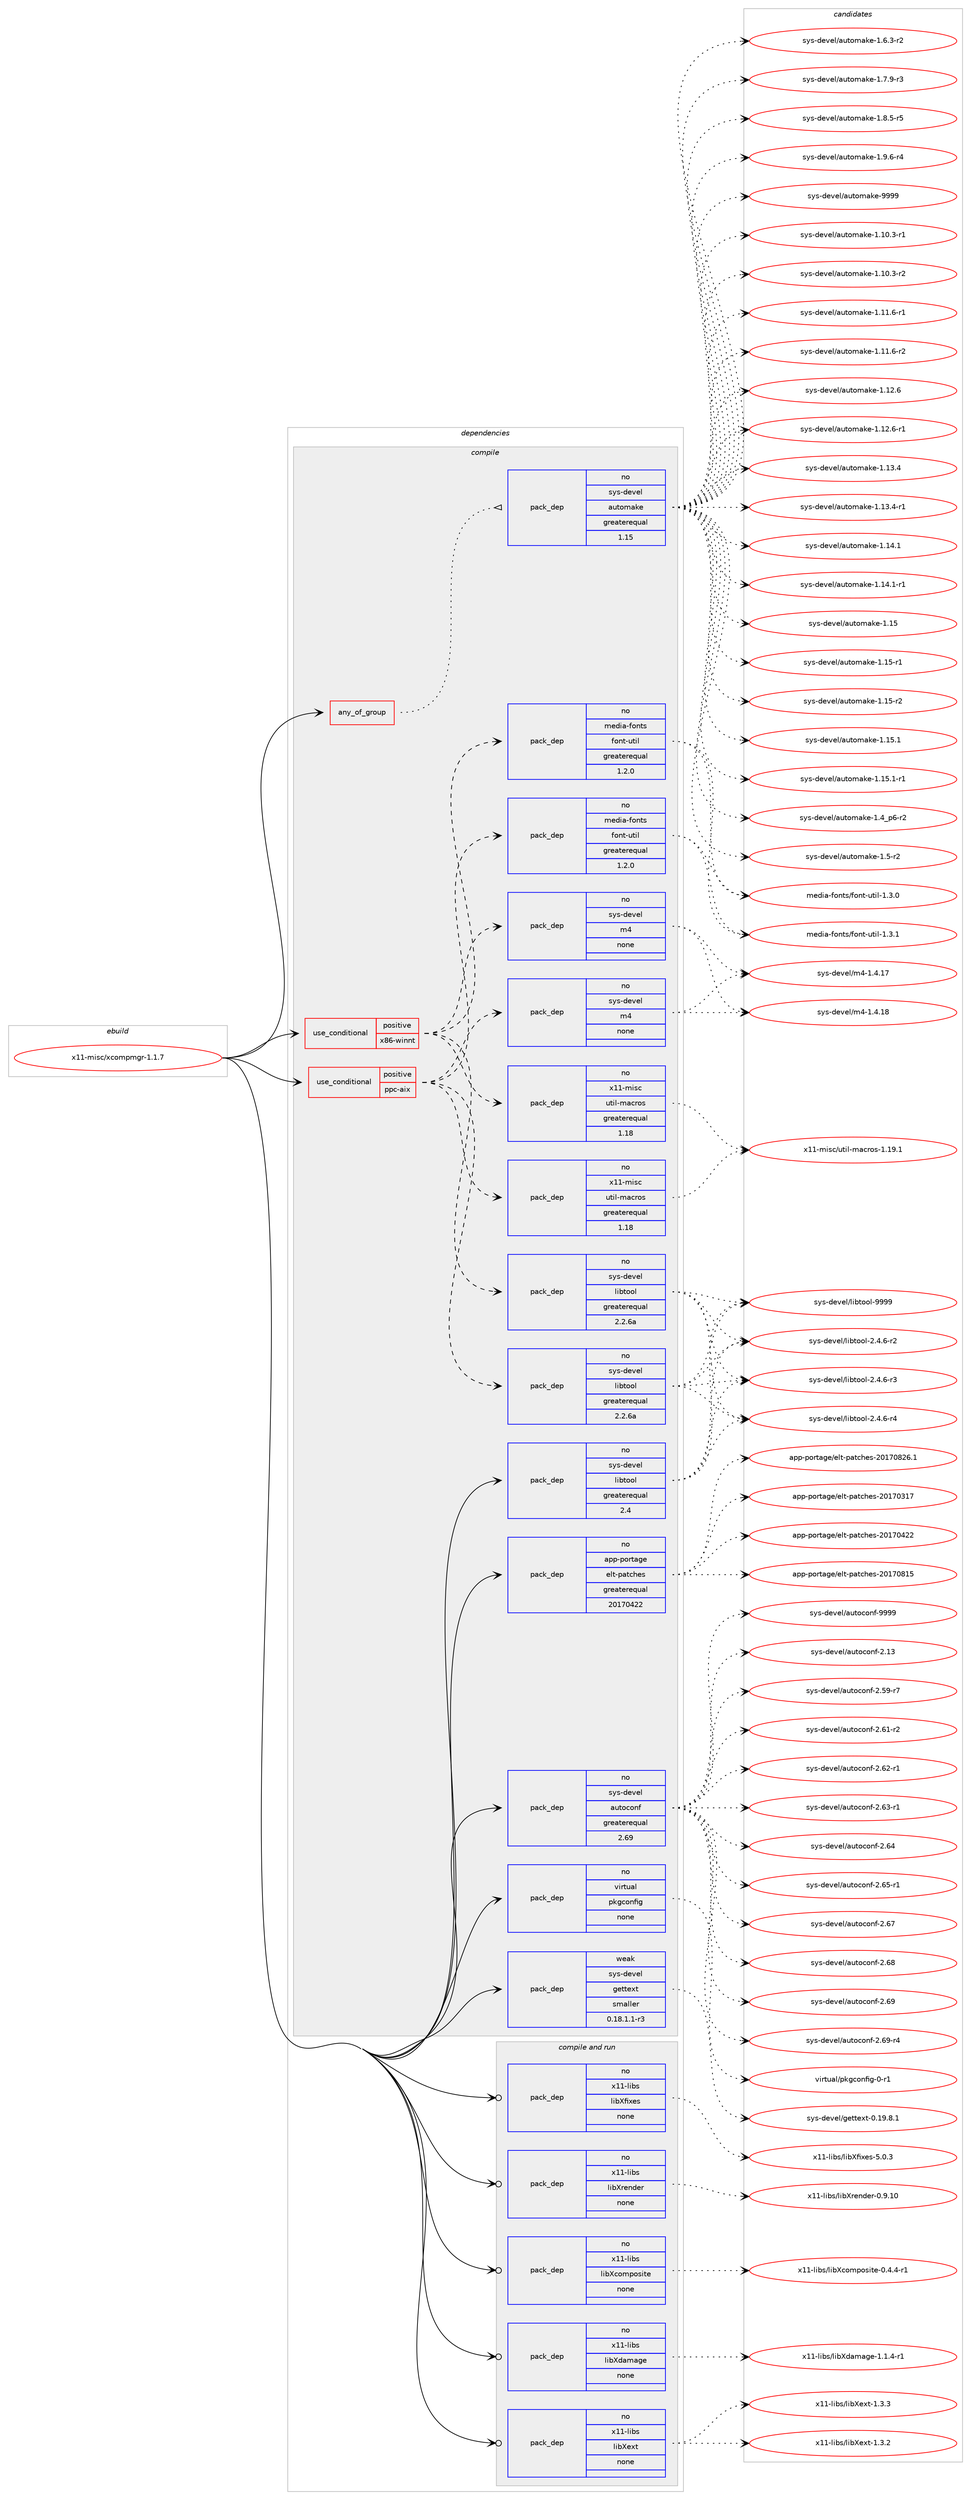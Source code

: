 digraph prolog {

# *************
# Graph options
# *************

newrank=true;
concentrate=true;
compound=true;
graph [rankdir=LR,fontname=Helvetica,fontsize=10,ranksep=1.5];#, ranksep=2.5, nodesep=0.2];
edge  [arrowhead=vee];
node  [fontname=Helvetica,fontsize=10];

# **********
# The ebuild
# **********

subgraph cluster_leftcol {
color=gray;
rank=same;
label=<<i>ebuild</i>>;
id [label="x11-misc/xcompmgr-1.1.7", color=red, width=4, href="../x11-misc/xcompmgr-1.1.7.svg"];
}

# ****************
# The dependencies
# ****************

subgraph cluster_midcol {
color=gray;
label=<<i>dependencies</i>>;
subgraph cluster_compile {
fillcolor="#eeeeee";
style=filled;
label=<<i>compile</i>>;
subgraph any9516 {
dependency524988 [label=<<TABLE BORDER="0" CELLBORDER="1" CELLSPACING="0" CELLPADDING="4"><TR><TD CELLPADDING="10">any_of_group</TD></TR></TABLE>>, shape=none, color=red];subgraph pack391744 {
dependency524989 [label=<<TABLE BORDER="0" CELLBORDER="1" CELLSPACING="0" CELLPADDING="4" WIDTH="220"><TR><TD ROWSPAN="6" CELLPADDING="30">pack_dep</TD></TR><TR><TD WIDTH="110">no</TD></TR><TR><TD>sys-devel</TD></TR><TR><TD>automake</TD></TR><TR><TD>greaterequal</TD></TR><TR><TD>1.15</TD></TR></TABLE>>, shape=none, color=blue];
}
dependency524988:e -> dependency524989:w [weight=20,style="dotted",arrowhead="oinv"];
}
id:e -> dependency524988:w [weight=20,style="solid",arrowhead="vee"];
subgraph cond123385 {
dependency524990 [label=<<TABLE BORDER="0" CELLBORDER="1" CELLSPACING="0" CELLPADDING="4"><TR><TD ROWSPAN="3" CELLPADDING="10">use_conditional</TD></TR><TR><TD>positive</TD></TR><TR><TD>ppc-aix</TD></TR></TABLE>>, shape=none, color=red];
subgraph pack391745 {
dependency524991 [label=<<TABLE BORDER="0" CELLBORDER="1" CELLSPACING="0" CELLPADDING="4" WIDTH="220"><TR><TD ROWSPAN="6" CELLPADDING="30">pack_dep</TD></TR><TR><TD WIDTH="110">no</TD></TR><TR><TD>sys-devel</TD></TR><TR><TD>libtool</TD></TR><TR><TD>greaterequal</TD></TR><TR><TD>2.2.6a</TD></TR></TABLE>>, shape=none, color=blue];
}
dependency524990:e -> dependency524991:w [weight=20,style="dashed",arrowhead="vee"];
subgraph pack391746 {
dependency524992 [label=<<TABLE BORDER="0" CELLBORDER="1" CELLSPACING="0" CELLPADDING="4" WIDTH="220"><TR><TD ROWSPAN="6" CELLPADDING="30">pack_dep</TD></TR><TR><TD WIDTH="110">no</TD></TR><TR><TD>sys-devel</TD></TR><TR><TD>m4</TD></TR><TR><TD>none</TD></TR><TR><TD></TD></TR></TABLE>>, shape=none, color=blue];
}
dependency524990:e -> dependency524992:w [weight=20,style="dashed",arrowhead="vee"];
subgraph pack391747 {
dependency524993 [label=<<TABLE BORDER="0" CELLBORDER="1" CELLSPACING="0" CELLPADDING="4" WIDTH="220"><TR><TD ROWSPAN="6" CELLPADDING="30">pack_dep</TD></TR><TR><TD WIDTH="110">no</TD></TR><TR><TD>x11-misc</TD></TR><TR><TD>util-macros</TD></TR><TR><TD>greaterequal</TD></TR><TR><TD>1.18</TD></TR></TABLE>>, shape=none, color=blue];
}
dependency524990:e -> dependency524993:w [weight=20,style="dashed",arrowhead="vee"];
subgraph pack391748 {
dependency524994 [label=<<TABLE BORDER="0" CELLBORDER="1" CELLSPACING="0" CELLPADDING="4" WIDTH="220"><TR><TD ROWSPAN="6" CELLPADDING="30">pack_dep</TD></TR><TR><TD WIDTH="110">no</TD></TR><TR><TD>media-fonts</TD></TR><TR><TD>font-util</TD></TR><TR><TD>greaterequal</TD></TR><TR><TD>1.2.0</TD></TR></TABLE>>, shape=none, color=blue];
}
dependency524990:e -> dependency524994:w [weight=20,style="dashed",arrowhead="vee"];
}
id:e -> dependency524990:w [weight=20,style="solid",arrowhead="vee"];
subgraph cond123386 {
dependency524995 [label=<<TABLE BORDER="0" CELLBORDER="1" CELLSPACING="0" CELLPADDING="4"><TR><TD ROWSPAN="3" CELLPADDING="10">use_conditional</TD></TR><TR><TD>positive</TD></TR><TR><TD>x86-winnt</TD></TR></TABLE>>, shape=none, color=red];
subgraph pack391749 {
dependency524996 [label=<<TABLE BORDER="0" CELLBORDER="1" CELLSPACING="0" CELLPADDING="4" WIDTH="220"><TR><TD ROWSPAN="6" CELLPADDING="30">pack_dep</TD></TR><TR><TD WIDTH="110">no</TD></TR><TR><TD>sys-devel</TD></TR><TR><TD>libtool</TD></TR><TR><TD>greaterequal</TD></TR><TR><TD>2.2.6a</TD></TR></TABLE>>, shape=none, color=blue];
}
dependency524995:e -> dependency524996:w [weight=20,style="dashed",arrowhead="vee"];
subgraph pack391750 {
dependency524997 [label=<<TABLE BORDER="0" CELLBORDER="1" CELLSPACING="0" CELLPADDING="4" WIDTH="220"><TR><TD ROWSPAN="6" CELLPADDING="30">pack_dep</TD></TR><TR><TD WIDTH="110">no</TD></TR><TR><TD>sys-devel</TD></TR><TR><TD>m4</TD></TR><TR><TD>none</TD></TR><TR><TD></TD></TR></TABLE>>, shape=none, color=blue];
}
dependency524995:e -> dependency524997:w [weight=20,style="dashed",arrowhead="vee"];
subgraph pack391751 {
dependency524998 [label=<<TABLE BORDER="0" CELLBORDER="1" CELLSPACING="0" CELLPADDING="4" WIDTH="220"><TR><TD ROWSPAN="6" CELLPADDING="30">pack_dep</TD></TR><TR><TD WIDTH="110">no</TD></TR><TR><TD>x11-misc</TD></TR><TR><TD>util-macros</TD></TR><TR><TD>greaterequal</TD></TR><TR><TD>1.18</TD></TR></TABLE>>, shape=none, color=blue];
}
dependency524995:e -> dependency524998:w [weight=20,style="dashed",arrowhead="vee"];
subgraph pack391752 {
dependency524999 [label=<<TABLE BORDER="0" CELLBORDER="1" CELLSPACING="0" CELLPADDING="4" WIDTH="220"><TR><TD ROWSPAN="6" CELLPADDING="30">pack_dep</TD></TR><TR><TD WIDTH="110">no</TD></TR><TR><TD>media-fonts</TD></TR><TR><TD>font-util</TD></TR><TR><TD>greaterequal</TD></TR><TR><TD>1.2.0</TD></TR></TABLE>>, shape=none, color=blue];
}
dependency524995:e -> dependency524999:w [weight=20,style="dashed",arrowhead="vee"];
}
id:e -> dependency524995:w [weight=20,style="solid",arrowhead="vee"];
subgraph pack391753 {
dependency525000 [label=<<TABLE BORDER="0" CELLBORDER="1" CELLSPACING="0" CELLPADDING="4" WIDTH="220"><TR><TD ROWSPAN="6" CELLPADDING="30">pack_dep</TD></TR><TR><TD WIDTH="110">no</TD></TR><TR><TD>app-portage</TD></TR><TR><TD>elt-patches</TD></TR><TR><TD>greaterequal</TD></TR><TR><TD>20170422</TD></TR></TABLE>>, shape=none, color=blue];
}
id:e -> dependency525000:w [weight=20,style="solid",arrowhead="vee"];
subgraph pack391754 {
dependency525001 [label=<<TABLE BORDER="0" CELLBORDER="1" CELLSPACING="0" CELLPADDING="4" WIDTH="220"><TR><TD ROWSPAN="6" CELLPADDING="30">pack_dep</TD></TR><TR><TD WIDTH="110">no</TD></TR><TR><TD>sys-devel</TD></TR><TR><TD>autoconf</TD></TR><TR><TD>greaterequal</TD></TR><TR><TD>2.69</TD></TR></TABLE>>, shape=none, color=blue];
}
id:e -> dependency525001:w [weight=20,style="solid",arrowhead="vee"];
subgraph pack391755 {
dependency525002 [label=<<TABLE BORDER="0" CELLBORDER="1" CELLSPACING="0" CELLPADDING="4" WIDTH="220"><TR><TD ROWSPAN="6" CELLPADDING="30">pack_dep</TD></TR><TR><TD WIDTH="110">no</TD></TR><TR><TD>sys-devel</TD></TR><TR><TD>libtool</TD></TR><TR><TD>greaterequal</TD></TR><TR><TD>2.4</TD></TR></TABLE>>, shape=none, color=blue];
}
id:e -> dependency525002:w [weight=20,style="solid",arrowhead="vee"];
subgraph pack391756 {
dependency525003 [label=<<TABLE BORDER="0" CELLBORDER="1" CELLSPACING="0" CELLPADDING="4" WIDTH="220"><TR><TD ROWSPAN="6" CELLPADDING="30">pack_dep</TD></TR><TR><TD WIDTH="110">no</TD></TR><TR><TD>virtual</TD></TR><TR><TD>pkgconfig</TD></TR><TR><TD>none</TD></TR><TR><TD></TD></TR></TABLE>>, shape=none, color=blue];
}
id:e -> dependency525003:w [weight=20,style="solid",arrowhead="vee"];
subgraph pack391757 {
dependency525004 [label=<<TABLE BORDER="0" CELLBORDER="1" CELLSPACING="0" CELLPADDING="4" WIDTH="220"><TR><TD ROWSPAN="6" CELLPADDING="30">pack_dep</TD></TR><TR><TD WIDTH="110">weak</TD></TR><TR><TD>sys-devel</TD></TR><TR><TD>gettext</TD></TR><TR><TD>smaller</TD></TR><TR><TD>0.18.1.1-r3</TD></TR></TABLE>>, shape=none, color=blue];
}
id:e -> dependency525004:w [weight=20,style="solid",arrowhead="vee"];
}
subgraph cluster_compileandrun {
fillcolor="#eeeeee";
style=filled;
label=<<i>compile and run</i>>;
subgraph pack391758 {
dependency525005 [label=<<TABLE BORDER="0" CELLBORDER="1" CELLSPACING="0" CELLPADDING="4" WIDTH="220"><TR><TD ROWSPAN="6" CELLPADDING="30">pack_dep</TD></TR><TR><TD WIDTH="110">no</TD></TR><TR><TD>x11-libs</TD></TR><TR><TD>libXcomposite</TD></TR><TR><TD>none</TD></TR><TR><TD></TD></TR></TABLE>>, shape=none, color=blue];
}
id:e -> dependency525005:w [weight=20,style="solid",arrowhead="odotvee"];
subgraph pack391759 {
dependency525006 [label=<<TABLE BORDER="0" CELLBORDER="1" CELLSPACING="0" CELLPADDING="4" WIDTH="220"><TR><TD ROWSPAN="6" CELLPADDING="30">pack_dep</TD></TR><TR><TD WIDTH="110">no</TD></TR><TR><TD>x11-libs</TD></TR><TR><TD>libXdamage</TD></TR><TR><TD>none</TD></TR><TR><TD></TD></TR></TABLE>>, shape=none, color=blue];
}
id:e -> dependency525006:w [weight=20,style="solid",arrowhead="odotvee"];
subgraph pack391760 {
dependency525007 [label=<<TABLE BORDER="0" CELLBORDER="1" CELLSPACING="0" CELLPADDING="4" WIDTH="220"><TR><TD ROWSPAN="6" CELLPADDING="30">pack_dep</TD></TR><TR><TD WIDTH="110">no</TD></TR><TR><TD>x11-libs</TD></TR><TR><TD>libXext</TD></TR><TR><TD>none</TD></TR><TR><TD></TD></TR></TABLE>>, shape=none, color=blue];
}
id:e -> dependency525007:w [weight=20,style="solid",arrowhead="odotvee"];
subgraph pack391761 {
dependency525008 [label=<<TABLE BORDER="0" CELLBORDER="1" CELLSPACING="0" CELLPADDING="4" WIDTH="220"><TR><TD ROWSPAN="6" CELLPADDING="30">pack_dep</TD></TR><TR><TD WIDTH="110">no</TD></TR><TR><TD>x11-libs</TD></TR><TR><TD>libXfixes</TD></TR><TR><TD>none</TD></TR><TR><TD></TD></TR></TABLE>>, shape=none, color=blue];
}
id:e -> dependency525008:w [weight=20,style="solid",arrowhead="odotvee"];
subgraph pack391762 {
dependency525009 [label=<<TABLE BORDER="0" CELLBORDER="1" CELLSPACING="0" CELLPADDING="4" WIDTH="220"><TR><TD ROWSPAN="6" CELLPADDING="30">pack_dep</TD></TR><TR><TD WIDTH="110">no</TD></TR><TR><TD>x11-libs</TD></TR><TR><TD>libXrender</TD></TR><TR><TD>none</TD></TR><TR><TD></TD></TR></TABLE>>, shape=none, color=blue];
}
id:e -> dependency525009:w [weight=20,style="solid",arrowhead="odotvee"];
}
subgraph cluster_run {
fillcolor="#eeeeee";
style=filled;
label=<<i>run</i>>;
}
}

# **************
# The candidates
# **************

subgraph cluster_choices {
rank=same;
color=gray;
label=<<i>candidates</i>>;

subgraph choice391744 {
color=black;
nodesep=1;
choice11512111545100101118101108479711711611110997107101454946494846514511449 [label="sys-devel/automake-1.10.3-r1", color=red, width=4,href="../sys-devel/automake-1.10.3-r1.svg"];
choice11512111545100101118101108479711711611110997107101454946494846514511450 [label="sys-devel/automake-1.10.3-r2", color=red, width=4,href="../sys-devel/automake-1.10.3-r2.svg"];
choice11512111545100101118101108479711711611110997107101454946494946544511449 [label="sys-devel/automake-1.11.6-r1", color=red, width=4,href="../sys-devel/automake-1.11.6-r1.svg"];
choice11512111545100101118101108479711711611110997107101454946494946544511450 [label="sys-devel/automake-1.11.6-r2", color=red, width=4,href="../sys-devel/automake-1.11.6-r2.svg"];
choice1151211154510010111810110847971171161111099710710145494649504654 [label="sys-devel/automake-1.12.6", color=red, width=4,href="../sys-devel/automake-1.12.6.svg"];
choice11512111545100101118101108479711711611110997107101454946495046544511449 [label="sys-devel/automake-1.12.6-r1", color=red, width=4,href="../sys-devel/automake-1.12.6-r1.svg"];
choice1151211154510010111810110847971171161111099710710145494649514652 [label="sys-devel/automake-1.13.4", color=red, width=4,href="../sys-devel/automake-1.13.4.svg"];
choice11512111545100101118101108479711711611110997107101454946495146524511449 [label="sys-devel/automake-1.13.4-r1", color=red, width=4,href="../sys-devel/automake-1.13.4-r1.svg"];
choice1151211154510010111810110847971171161111099710710145494649524649 [label="sys-devel/automake-1.14.1", color=red, width=4,href="../sys-devel/automake-1.14.1.svg"];
choice11512111545100101118101108479711711611110997107101454946495246494511449 [label="sys-devel/automake-1.14.1-r1", color=red, width=4,href="../sys-devel/automake-1.14.1-r1.svg"];
choice115121115451001011181011084797117116111109971071014549464953 [label="sys-devel/automake-1.15", color=red, width=4,href="../sys-devel/automake-1.15.svg"];
choice1151211154510010111810110847971171161111099710710145494649534511449 [label="sys-devel/automake-1.15-r1", color=red, width=4,href="../sys-devel/automake-1.15-r1.svg"];
choice1151211154510010111810110847971171161111099710710145494649534511450 [label="sys-devel/automake-1.15-r2", color=red, width=4,href="../sys-devel/automake-1.15-r2.svg"];
choice1151211154510010111810110847971171161111099710710145494649534649 [label="sys-devel/automake-1.15.1", color=red, width=4,href="../sys-devel/automake-1.15.1.svg"];
choice11512111545100101118101108479711711611110997107101454946495346494511449 [label="sys-devel/automake-1.15.1-r1", color=red, width=4,href="../sys-devel/automake-1.15.1-r1.svg"];
choice115121115451001011181011084797117116111109971071014549465295112544511450 [label="sys-devel/automake-1.4_p6-r2", color=red, width=4,href="../sys-devel/automake-1.4_p6-r2.svg"];
choice11512111545100101118101108479711711611110997107101454946534511450 [label="sys-devel/automake-1.5-r2", color=red, width=4,href="../sys-devel/automake-1.5-r2.svg"];
choice115121115451001011181011084797117116111109971071014549465446514511450 [label="sys-devel/automake-1.6.3-r2", color=red, width=4,href="../sys-devel/automake-1.6.3-r2.svg"];
choice115121115451001011181011084797117116111109971071014549465546574511451 [label="sys-devel/automake-1.7.9-r3", color=red, width=4,href="../sys-devel/automake-1.7.9-r3.svg"];
choice115121115451001011181011084797117116111109971071014549465646534511453 [label="sys-devel/automake-1.8.5-r5", color=red, width=4,href="../sys-devel/automake-1.8.5-r5.svg"];
choice115121115451001011181011084797117116111109971071014549465746544511452 [label="sys-devel/automake-1.9.6-r4", color=red, width=4,href="../sys-devel/automake-1.9.6-r4.svg"];
choice115121115451001011181011084797117116111109971071014557575757 [label="sys-devel/automake-9999", color=red, width=4,href="../sys-devel/automake-9999.svg"];
dependency524989:e -> choice11512111545100101118101108479711711611110997107101454946494846514511449:w [style=dotted,weight="100"];
dependency524989:e -> choice11512111545100101118101108479711711611110997107101454946494846514511450:w [style=dotted,weight="100"];
dependency524989:e -> choice11512111545100101118101108479711711611110997107101454946494946544511449:w [style=dotted,weight="100"];
dependency524989:e -> choice11512111545100101118101108479711711611110997107101454946494946544511450:w [style=dotted,weight="100"];
dependency524989:e -> choice1151211154510010111810110847971171161111099710710145494649504654:w [style=dotted,weight="100"];
dependency524989:e -> choice11512111545100101118101108479711711611110997107101454946495046544511449:w [style=dotted,weight="100"];
dependency524989:e -> choice1151211154510010111810110847971171161111099710710145494649514652:w [style=dotted,weight="100"];
dependency524989:e -> choice11512111545100101118101108479711711611110997107101454946495146524511449:w [style=dotted,weight="100"];
dependency524989:e -> choice1151211154510010111810110847971171161111099710710145494649524649:w [style=dotted,weight="100"];
dependency524989:e -> choice11512111545100101118101108479711711611110997107101454946495246494511449:w [style=dotted,weight="100"];
dependency524989:e -> choice115121115451001011181011084797117116111109971071014549464953:w [style=dotted,weight="100"];
dependency524989:e -> choice1151211154510010111810110847971171161111099710710145494649534511449:w [style=dotted,weight="100"];
dependency524989:e -> choice1151211154510010111810110847971171161111099710710145494649534511450:w [style=dotted,weight="100"];
dependency524989:e -> choice1151211154510010111810110847971171161111099710710145494649534649:w [style=dotted,weight="100"];
dependency524989:e -> choice11512111545100101118101108479711711611110997107101454946495346494511449:w [style=dotted,weight="100"];
dependency524989:e -> choice115121115451001011181011084797117116111109971071014549465295112544511450:w [style=dotted,weight="100"];
dependency524989:e -> choice11512111545100101118101108479711711611110997107101454946534511450:w [style=dotted,weight="100"];
dependency524989:e -> choice115121115451001011181011084797117116111109971071014549465446514511450:w [style=dotted,weight="100"];
dependency524989:e -> choice115121115451001011181011084797117116111109971071014549465546574511451:w [style=dotted,weight="100"];
dependency524989:e -> choice115121115451001011181011084797117116111109971071014549465646534511453:w [style=dotted,weight="100"];
dependency524989:e -> choice115121115451001011181011084797117116111109971071014549465746544511452:w [style=dotted,weight="100"];
dependency524989:e -> choice115121115451001011181011084797117116111109971071014557575757:w [style=dotted,weight="100"];
}
subgraph choice391745 {
color=black;
nodesep=1;
choice1151211154510010111810110847108105981161111111084550465246544511450 [label="sys-devel/libtool-2.4.6-r2", color=red, width=4,href="../sys-devel/libtool-2.4.6-r2.svg"];
choice1151211154510010111810110847108105981161111111084550465246544511451 [label="sys-devel/libtool-2.4.6-r3", color=red, width=4,href="../sys-devel/libtool-2.4.6-r3.svg"];
choice1151211154510010111810110847108105981161111111084550465246544511452 [label="sys-devel/libtool-2.4.6-r4", color=red, width=4,href="../sys-devel/libtool-2.4.6-r4.svg"];
choice1151211154510010111810110847108105981161111111084557575757 [label="sys-devel/libtool-9999", color=red, width=4,href="../sys-devel/libtool-9999.svg"];
dependency524991:e -> choice1151211154510010111810110847108105981161111111084550465246544511450:w [style=dotted,weight="100"];
dependency524991:e -> choice1151211154510010111810110847108105981161111111084550465246544511451:w [style=dotted,weight="100"];
dependency524991:e -> choice1151211154510010111810110847108105981161111111084550465246544511452:w [style=dotted,weight="100"];
dependency524991:e -> choice1151211154510010111810110847108105981161111111084557575757:w [style=dotted,weight="100"];
}
subgraph choice391746 {
color=black;
nodesep=1;
choice11512111545100101118101108471095245494652464955 [label="sys-devel/m4-1.4.17", color=red, width=4,href="../sys-devel/m4-1.4.17.svg"];
choice11512111545100101118101108471095245494652464956 [label="sys-devel/m4-1.4.18", color=red, width=4,href="../sys-devel/m4-1.4.18.svg"];
dependency524992:e -> choice11512111545100101118101108471095245494652464955:w [style=dotted,weight="100"];
dependency524992:e -> choice11512111545100101118101108471095245494652464956:w [style=dotted,weight="100"];
}
subgraph choice391747 {
color=black;
nodesep=1;
choice120494945109105115994711711610510845109979911411111545494649574649 [label="x11-misc/util-macros-1.19.1", color=red, width=4,href="../x11-misc/util-macros-1.19.1.svg"];
dependency524993:e -> choice120494945109105115994711711610510845109979911411111545494649574649:w [style=dotted,weight="100"];
}
subgraph choice391748 {
color=black;
nodesep=1;
choice10910110010597451021111101161154710211111011645117116105108454946514648 [label="media-fonts/font-util-1.3.0", color=red, width=4,href="../media-fonts/font-util-1.3.0.svg"];
choice10910110010597451021111101161154710211111011645117116105108454946514649 [label="media-fonts/font-util-1.3.1", color=red, width=4,href="../media-fonts/font-util-1.3.1.svg"];
dependency524994:e -> choice10910110010597451021111101161154710211111011645117116105108454946514648:w [style=dotted,weight="100"];
dependency524994:e -> choice10910110010597451021111101161154710211111011645117116105108454946514649:w [style=dotted,weight="100"];
}
subgraph choice391749 {
color=black;
nodesep=1;
choice1151211154510010111810110847108105981161111111084550465246544511450 [label="sys-devel/libtool-2.4.6-r2", color=red, width=4,href="../sys-devel/libtool-2.4.6-r2.svg"];
choice1151211154510010111810110847108105981161111111084550465246544511451 [label="sys-devel/libtool-2.4.6-r3", color=red, width=4,href="../sys-devel/libtool-2.4.6-r3.svg"];
choice1151211154510010111810110847108105981161111111084550465246544511452 [label="sys-devel/libtool-2.4.6-r4", color=red, width=4,href="../sys-devel/libtool-2.4.6-r4.svg"];
choice1151211154510010111810110847108105981161111111084557575757 [label="sys-devel/libtool-9999", color=red, width=4,href="../sys-devel/libtool-9999.svg"];
dependency524996:e -> choice1151211154510010111810110847108105981161111111084550465246544511450:w [style=dotted,weight="100"];
dependency524996:e -> choice1151211154510010111810110847108105981161111111084550465246544511451:w [style=dotted,weight="100"];
dependency524996:e -> choice1151211154510010111810110847108105981161111111084550465246544511452:w [style=dotted,weight="100"];
dependency524996:e -> choice1151211154510010111810110847108105981161111111084557575757:w [style=dotted,weight="100"];
}
subgraph choice391750 {
color=black;
nodesep=1;
choice11512111545100101118101108471095245494652464955 [label="sys-devel/m4-1.4.17", color=red, width=4,href="../sys-devel/m4-1.4.17.svg"];
choice11512111545100101118101108471095245494652464956 [label="sys-devel/m4-1.4.18", color=red, width=4,href="../sys-devel/m4-1.4.18.svg"];
dependency524997:e -> choice11512111545100101118101108471095245494652464955:w [style=dotted,weight="100"];
dependency524997:e -> choice11512111545100101118101108471095245494652464956:w [style=dotted,weight="100"];
}
subgraph choice391751 {
color=black;
nodesep=1;
choice120494945109105115994711711610510845109979911411111545494649574649 [label="x11-misc/util-macros-1.19.1", color=red, width=4,href="../x11-misc/util-macros-1.19.1.svg"];
dependency524998:e -> choice120494945109105115994711711610510845109979911411111545494649574649:w [style=dotted,weight="100"];
}
subgraph choice391752 {
color=black;
nodesep=1;
choice10910110010597451021111101161154710211111011645117116105108454946514648 [label="media-fonts/font-util-1.3.0", color=red, width=4,href="../media-fonts/font-util-1.3.0.svg"];
choice10910110010597451021111101161154710211111011645117116105108454946514649 [label="media-fonts/font-util-1.3.1", color=red, width=4,href="../media-fonts/font-util-1.3.1.svg"];
dependency524999:e -> choice10910110010597451021111101161154710211111011645117116105108454946514648:w [style=dotted,weight="100"];
dependency524999:e -> choice10910110010597451021111101161154710211111011645117116105108454946514649:w [style=dotted,weight="100"];
}
subgraph choice391753 {
color=black;
nodesep=1;
choice97112112451121111141169710310147101108116451129711699104101115455048495548514955 [label="app-portage/elt-patches-20170317", color=red, width=4,href="../app-portage/elt-patches-20170317.svg"];
choice97112112451121111141169710310147101108116451129711699104101115455048495548525050 [label="app-portage/elt-patches-20170422", color=red, width=4,href="../app-portage/elt-patches-20170422.svg"];
choice97112112451121111141169710310147101108116451129711699104101115455048495548564953 [label="app-portage/elt-patches-20170815", color=red, width=4,href="../app-portage/elt-patches-20170815.svg"];
choice971121124511211111411697103101471011081164511297116991041011154550484955485650544649 [label="app-portage/elt-patches-20170826.1", color=red, width=4,href="../app-portage/elt-patches-20170826.1.svg"];
dependency525000:e -> choice97112112451121111141169710310147101108116451129711699104101115455048495548514955:w [style=dotted,weight="100"];
dependency525000:e -> choice97112112451121111141169710310147101108116451129711699104101115455048495548525050:w [style=dotted,weight="100"];
dependency525000:e -> choice97112112451121111141169710310147101108116451129711699104101115455048495548564953:w [style=dotted,weight="100"];
dependency525000:e -> choice971121124511211111411697103101471011081164511297116991041011154550484955485650544649:w [style=dotted,weight="100"];
}
subgraph choice391754 {
color=black;
nodesep=1;
choice115121115451001011181011084797117116111991111101024550464951 [label="sys-devel/autoconf-2.13", color=red, width=4,href="../sys-devel/autoconf-2.13.svg"];
choice1151211154510010111810110847971171161119911111010245504653574511455 [label="sys-devel/autoconf-2.59-r7", color=red, width=4,href="../sys-devel/autoconf-2.59-r7.svg"];
choice1151211154510010111810110847971171161119911111010245504654494511450 [label="sys-devel/autoconf-2.61-r2", color=red, width=4,href="../sys-devel/autoconf-2.61-r2.svg"];
choice1151211154510010111810110847971171161119911111010245504654504511449 [label="sys-devel/autoconf-2.62-r1", color=red, width=4,href="../sys-devel/autoconf-2.62-r1.svg"];
choice1151211154510010111810110847971171161119911111010245504654514511449 [label="sys-devel/autoconf-2.63-r1", color=red, width=4,href="../sys-devel/autoconf-2.63-r1.svg"];
choice115121115451001011181011084797117116111991111101024550465452 [label="sys-devel/autoconf-2.64", color=red, width=4,href="../sys-devel/autoconf-2.64.svg"];
choice1151211154510010111810110847971171161119911111010245504654534511449 [label="sys-devel/autoconf-2.65-r1", color=red, width=4,href="../sys-devel/autoconf-2.65-r1.svg"];
choice115121115451001011181011084797117116111991111101024550465455 [label="sys-devel/autoconf-2.67", color=red, width=4,href="../sys-devel/autoconf-2.67.svg"];
choice115121115451001011181011084797117116111991111101024550465456 [label="sys-devel/autoconf-2.68", color=red, width=4,href="../sys-devel/autoconf-2.68.svg"];
choice115121115451001011181011084797117116111991111101024550465457 [label="sys-devel/autoconf-2.69", color=red, width=4,href="../sys-devel/autoconf-2.69.svg"];
choice1151211154510010111810110847971171161119911111010245504654574511452 [label="sys-devel/autoconf-2.69-r4", color=red, width=4,href="../sys-devel/autoconf-2.69-r4.svg"];
choice115121115451001011181011084797117116111991111101024557575757 [label="sys-devel/autoconf-9999", color=red, width=4,href="../sys-devel/autoconf-9999.svg"];
dependency525001:e -> choice115121115451001011181011084797117116111991111101024550464951:w [style=dotted,weight="100"];
dependency525001:e -> choice1151211154510010111810110847971171161119911111010245504653574511455:w [style=dotted,weight="100"];
dependency525001:e -> choice1151211154510010111810110847971171161119911111010245504654494511450:w [style=dotted,weight="100"];
dependency525001:e -> choice1151211154510010111810110847971171161119911111010245504654504511449:w [style=dotted,weight="100"];
dependency525001:e -> choice1151211154510010111810110847971171161119911111010245504654514511449:w [style=dotted,weight="100"];
dependency525001:e -> choice115121115451001011181011084797117116111991111101024550465452:w [style=dotted,weight="100"];
dependency525001:e -> choice1151211154510010111810110847971171161119911111010245504654534511449:w [style=dotted,weight="100"];
dependency525001:e -> choice115121115451001011181011084797117116111991111101024550465455:w [style=dotted,weight="100"];
dependency525001:e -> choice115121115451001011181011084797117116111991111101024550465456:w [style=dotted,weight="100"];
dependency525001:e -> choice115121115451001011181011084797117116111991111101024550465457:w [style=dotted,weight="100"];
dependency525001:e -> choice1151211154510010111810110847971171161119911111010245504654574511452:w [style=dotted,weight="100"];
dependency525001:e -> choice115121115451001011181011084797117116111991111101024557575757:w [style=dotted,weight="100"];
}
subgraph choice391755 {
color=black;
nodesep=1;
choice1151211154510010111810110847108105981161111111084550465246544511450 [label="sys-devel/libtool-2.4.6-r2", color=red, width=4,href="../sys-devel/libtool-2.4.6-r2.svg"];
choice1151211154510010111810110847108105981161111111084550465246544511451 [label="sys-devel/libtool-2.4.6-r3", color=red, width=4,href="../sys-devel/libtool-2.4.6-r3.svg"];
choice1151211154510010111810110847108105981161111111084550465246544511452 [label="sys-devel/libtool-2.4.6-r4", color=red, width=4,href="../sys-devel/libtool-2.4.6-r4.svg"];
choice1151211154510010111810110847108105981161111111084557575757 [label="sys-devel/libtool-9999", color=red, width=4,href="../sys-devel/libtool-9999.svg"];
dependency525002:e -> choice1151211154510010111810110847108105981161111111084550465246544511450:w [style=dotted,weight="100"];
dependency525002:e -> choice1151211154510010111810110847108105981161111111084550465246544511451:w [style=dotted,weight="100"];
dependency525002:e -> choice1151211154510010111810110847108105981161111111084550465246544511452:w [style=dotted,weight="100"];
dependency525002:e -> choice1151211154510010111810110847108105981161111111084557575757:w [style=dotted,weight="100"];
}
subgraph choice391756 {
color=black;
nodesep=1;
choice11810511411611797108471121071039911111010210510345484511449 [label="virtual/pkgconfig-0-r1", color=red, width=4,href="../virtual/pkgconfig-0-r1.svg"];
dependency525003:e -> choice11810511411611797108471121071039911111010210510345484511449:w [style=dotted,weight="100"];
}
subgraph choice391757 {
color=black;
nodesep=1;
choice1151211154510010111810110847103101116116101120116454846495746564649 [label="sys-devel/gettext-0.19.8.1", color=red, width=4,href="../sys-devel/gettext-0.19.8.1.svg"];
dependency525004:e -> choice1151211154510010111810110847103101116116101120116454846495746564649:w [style=dotted,weight="100"];
}
subgraph choice391758 {
color=black;
nodesep=1;
choice12049494510810598115471081059888991111091121111151051161014548465246524511449 [label="x11-libs/libXcomposite-0.4.4-r1", color=red, width=4,href="../x11-libs/libXcomposite-0.4.4-r1.svg"];
dependency525005:e -> choice12049494510810598115471081059888991111091121111151051161014548465246524511449:w [style=dotted,weight="100"];
}
subgraph choice391759 {
color=black;
nodesep=1;
choice1204949451081059811547108105988810097109971031014549464946524511449 [label="x11-libs/libXdamage-1.1.4-r1", color=red, width=4,href="../x11-libs/libXdamage-1.1.4-r1.svg"];
dependency525006:e -> choice1204949451081059811547108105988810097109971031014549464946524511449:w [style=dotted,weight="100"];
}
subgraph choice391760 {
color=black;
nodesep=1;
choice12049494510810598115471081059888101120116454946514650 [label="x11-libs/libXext-1.3.2", color=red, width=4,href="../x11-libs/libXext-1.3.2.svg"];
choice12049494510810598115471081059888101120116454946514651 [label="x11-libs/libXext-1.3.3", color=red, width=4,href="../x11-libs/libXext-1.3.3.svg"];
dependency525007:e -> choice12049494510810598115471081059888101120116454946514650:w [style=dotted,weight="100"];
dependency525007:e -> choice12049494510810598115471081059888101120116454946514651:w [style=dotted,weight="100"];
}
subgraph choice391761 {
color=black;
nodesep=1;
choice12049494510810598115471081059888102105120101115455346484651 [label="x11-libs/libXfixes-5.0.3", color=red, width=4,href="../x11-libs/libXfixes-5.0.3.svg"];
dependency525008:e -> choice12049494510810598115471081059888102105120101115455346484651:w [style=dotted,weight="100"];
}
subgraph choice391762 {
color=black;
nodesep=1;
choice1204949451081059811547108105988811410111010010111445484657464948 [label="x11-libs/libXrender-0.9.10", color=red, width=4,href="../x11-libs/libXrender-0.9.10.svg"];
dependency525009:e -> choice1204949451081059811547108105988811410111010010111445484657464948:w [style=dotted,weight="100"];
}
}

}
